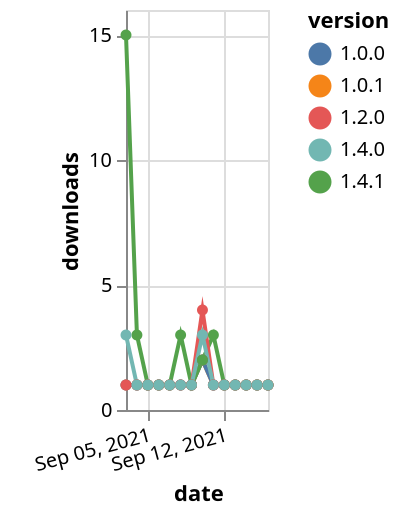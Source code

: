 {"$schema": "https://vega.github.io/schema/vega-lite/v5.json", "description": "A simple bar chart with embedded data.", "data": {"values": [{"date": "2021-09-03", "total": 264, "delta": 1, "version": "1.0.1"}, {"date": "2021-09-04", "total": 265, "delta": 1, "version": "1.0.1"}, {"date": "2021-09-05", "total": 266, "delta": 1, "version": "1.0.1"}, {"date": "2021-09-06", "total": 267, "delta": 1, "version": "1.0.1"}, {"date": "2021-09-07", "total": 268, "delta": 1, "version": "1.0.1"}, {"date": "2021-09-08", "total": 269, "delta": 1, "version": "1.0.1"}, {"date": "2021-09-09", "total": 270, "delta": 1, "version": "1.0.1"}, {"date": "2021-09-10", "total": 272, "delta": 2, "version": "1.0.1"}, {"date": "2021-09-11", "total": 273, "delta": 1, "version": "1.0.1"}, {"date": "2021-09-12", "total": 274, "delta": 1, "version": "1.0.1"}, {"date": "2021-09-13", "total": 275, "delta": 1, "version": "1.0.1"}, {"date": "2021-09-14", "total": 276, "delta": 1, "version": "1.0.1"}, {"date": "2021-09-15", "total": 277, "delta": 1, "version": "1.0.1"}, {"date": "2021-09-16", "total": 278, "delta": 1, "version": "1.0.1"}, {"date": "2021-09-03", "total": 172, "delta": 1, "version": "1.0.0"}, {"date": "2021-09-04", "total": 173, "delta": 1, "version": "1.0.0"}, {"date": "2021-09-05", "total": 174, "delta": 1, "version": "1.0.0"}, {"date": "2021-09-06", "total": 175, "delta": 1, "version": "1.0.0"}, {"date": "2021-09-07", "total": 176, "delta": 1, "version": "1.0.0"}, {"date": "2021-09-08", "total": 177, "delta": 1, "version": "1.0.0"}, {"date": "2021-09-09", "total": 178, "delta": 1, "version": "1.0.0"}, {"date": "2021-09-10", "total": 180, "delta": 2, "version": "1.0.0"}, {"date": "2021-09-11", "total": 181, "delta": 1, "version": "1.0.0"}, {"date": "2021-09-12", "total": 182, "delta": 1, "version": "1.0.0"}, {"date": "2021-09-13", "total": 183, "delta": 1, "version": "1.0.0"}, {"date": "2021-09-14", "total": 184, "delta": 1, "version": "1.0.0"}, {"date": "2021-09-15", "total": 185, "delta": 1, "version": "1.0.0"}, {"date": "2021-09-16", "total": 186, "delta": 1, "version": "1.0.0"}, {"date": "2021-09-03", "total": 178, "delta": 15, "version": "1.4.1"}, {"date": "2021-09-04", "total": 181, "delta": 3, "version": "1.4.1"}, {"date": "2021-09-05", "total": 182, "delta": 1, "version": "1.4.1"}, {"date": "2021-09-06", "total": 183, "delta": 1, "version": "1.4.1"}, {"date": "2021-09-07", "total": 184, "delta": 1, "version": "1.4.1"}, {"date": "2021-09-08", "total": 187, "delta": 3, "version": "1.4.1"}, {"date": "2021-09-09", "total": 188, "delta": 1, "version": "1.4.1"}, {"date": "2021-09-10", "total": 190, "delta": 2, "version": "1.4.1"}, {"date": "2021-09-11", "total": 193, "delta": 3, "version": "1.4.1"}, {"date": "2021-09-12", "total": 194, "delta": 1, "version": "1.4.1"}, {"date": "2021-09-13", "total": 195, "delta": 1, "version": "1.4.1"}, {"date": "2021-09-14", "total": 196, "delta": 1, "version": "1.4.1"}, {"date": "2021-09-15", "total": 197, "delta": 1, "version": "1.4.1"}, {"date": "2021-09-16", "total": 198, "delta": 1, "version": "1.4.1"}, {"date": "2021-09-03", "total": 272, "delta": 1, "version": "1.2.0"}, {"date": "2021-09-04", "total": 273, "delta": 1, "version": "1.2.0"}, {"date": "2021-09-05", "total": 274, "delta": 1, "version": "1.2.0"}, {"date": "2021-09-06", "total": 275, "delta": 1, "version": "1.2.0"}, {"date": "2021-09-07", "total": 276, "delta": 1, "version": "1.2.0"}, {"date": "2021-09-08", "total": 277, "delta": 1, "version": "1.2.0"}, {"date": "2021-09-09", "total": 278, "delta": 1, "version": "1.2.0"}, {"date": "2021-09-10", "total": 282, "delta": 4, "version": "1.2.0"}, {"date": "2021-09-11", "total": 283, "delta": 1, "version": "1.2.0"}, {"date": "2021-09-12", "total": 284, "delta": 1, "version": "1.2.0"}, {"date": "2021-09-13", "total": 285, "delta": 1, "version": "1.2.0"}, {"date": "2021-09-14", "total": 286, "delta": 1, "version": "1.2.0"}, {"date": "2021-09-15", "total": 287, "delta": 1, "version": "1.2.0"}, {"date": "2021-09-16", "total": 288, "delta": 1, "version": "1.2.0"}, {"date": "2021-09-03", "total": 197, "delta": 3, "version": "1.4.0"}, {"date": "2021-09-04", "total": 198, "delta": 1, "version": "1.4.0"}, {"date": "2021-09-05", "total": 199, "delta": 1, "version": "1.4.0"}, {"date": "2021-09-06", "total": 200, "delta": 1, "version": "1.4.0"}, {"date": "2021-09-07", "total": 201, "delta": 1, "version": "1.4.0"}, {"date": "2021-09-08", "total": 202, "delta": 1, "version": "1.4.0"}, {"date": "2021-09-09", "total": 203, "delta": 1, "version": "1.4.0"}, {"date": "2021-09-10", "total": 206, "delta": 3, "version": "1.4.0"}, {"date": "2021-09-11", "total": 207, "delta": 1, "version": "1.4.0"}, {"date": "2021-09-12", "total": 208, "delta": 1, "version": "1.4.0"}, {"date": "2021-09-13", "total": 209, "delta": 1, "version": "1.4.0"}, {"date": "2021-09-14", "total": 210, "delta": 1, "version": "1.4.0"}, {"date": "2021-09-15", "total": 211, "delta": 1, "version": "1.4.0"}, {"date": "2021-09-16", "total": 212, "delta": 1, "version": "1.4.0"}]}, "width": "container", "mark": {"type": "line", "point": {"filled": true}}, "encoding": {"x": {"field": "date", "type": "temporal", "timeUnit": "yearmonthdate", "title": "date", "axis": {"labelAngle": -15}}, "y": {"field": "delta", "type": "quantitative", "title": "downloads"}, "color": {"field": "version", "type": "nominal"}, "tooltip": {"field": "delta"}}}